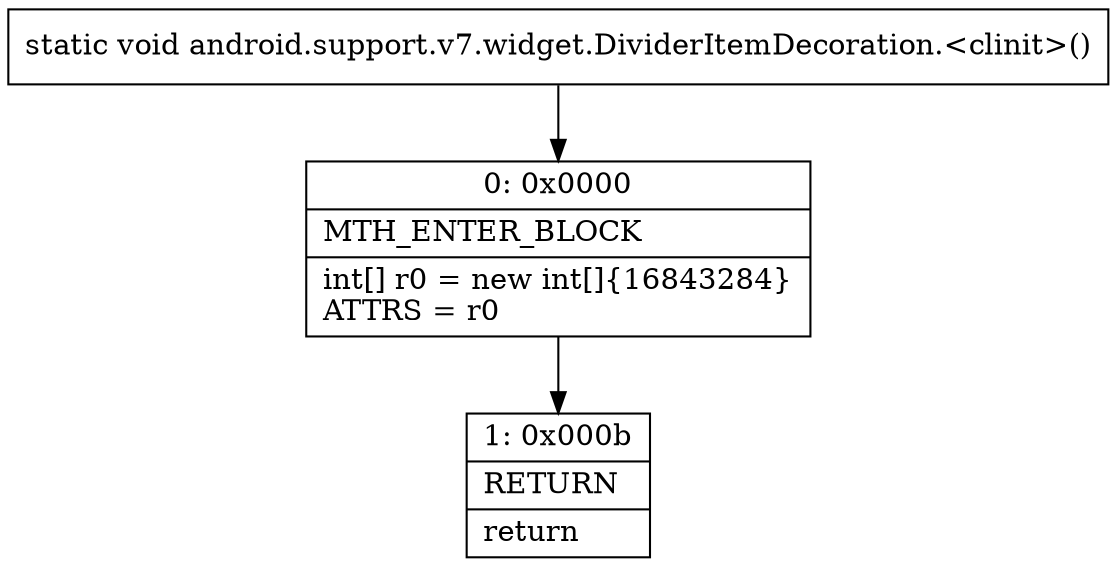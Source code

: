 digraph "CFG forandroid.support.v7.widget.DividerItemDecoration.\<clinit\>()V" {
Node_0 [shape=record,label="{0\:\ 0x0000|MTH_ENTER_BLOCK\l|int[] r0 = new int[]\{16843284\}\lATTRS = r0\l}"];
Node_1 [shape=record,label="{1\:\ 0x000b|RETURN\l|return\l}"];
MethodNode[shape=record,label="{static void android.support.v7.widget.DividerItemDecoration.\<clinit\>() }"];
MethodNode -> Node_0;
Node_0 -> Node_1;
}

